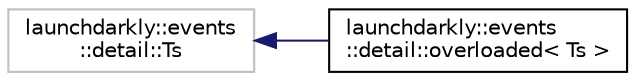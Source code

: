 digraph "Graphical Class Hierarchy"
{
 // LATEX_PDF_SIZE
  edge [fontname="Helvetica",fontsize="10",labelfontname="Helvetica",labelfontsize="10"];
  node [fontname="Helvetica",fontsize="10",shape=record];
  rankdir="LR";
  Node106 [label="launchdarkly::events\l::detail::Ts",height=0.2,width=0.4,color="grey75", fillcolor="white", style="filled",tooltip=" "];
  Node106 -> Node0 [dir="back",color="midnightblue",fontsize="10",style="solid",fontname="Helvetica"];
  Node0 [label="launchdarkly::events\l::detail::overloaded\< Ts \>",height=0.2,width=0.4,color="black", fillcolor="white", style="filled",URL="$structlaunchdarkly_1_1events_1_1detail_1_1overloaded.html",tooltip=" "];
}
